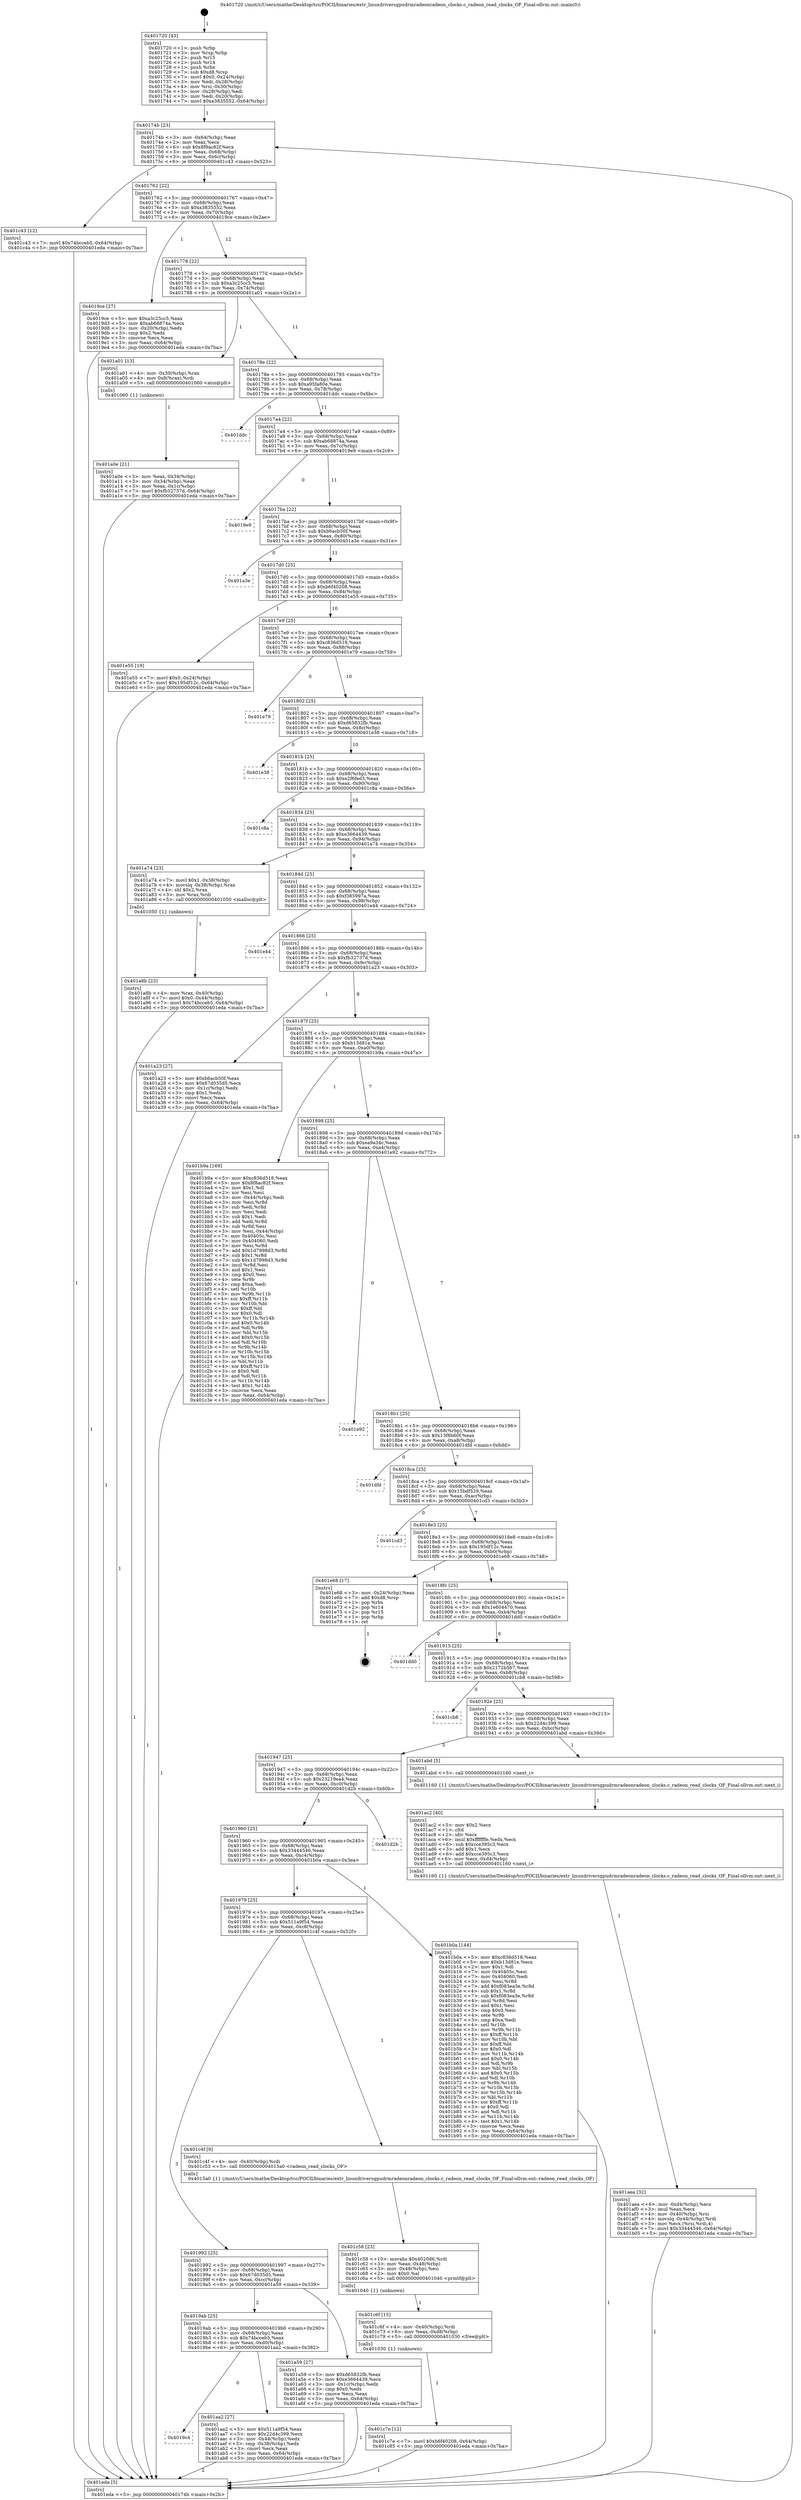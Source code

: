 digraph "0x401720" {
  label = "0x401720 (/mnt/c/Users/mathe/Desktop/tcc/POCII/binaries/extr_linuxdriversgpudrmradeonradeon_clocks.c_radeon_read_clocks_OF_Final-ollvm.out::main(0))"
  labelloc = "t"
  node[shape=record]

  Entry [label="",width=0.3,height=0.3,shape=circle,fillcolor=black,style=filled]
  "0x40174b" [label="{
     0x40174b [23]\l
     | [instrs]\l
     &nbsp;&nbsp;0x40174b \<+3\>: mov -0x64(%rbp),%eax\l
     &nbsp;&nbsp;0x40174e \<+2\>: mov %eax,%ecx\l
     &nbsp;&nbsp;0x401750 \<+6\>: sub $0x8f8ac82f,%ecx\l
     &nbsp;&nbsp;0x401756 \<+3\>: mov %eax,-0x68(%rbp)\l
     &nbsp;&nbsp;0x401759 \<+3\>: mov %ecx,-0x6c(%rbp)\l
     &nbsp;&nbsp;0x40175c \<+6\>: je 0000000000401c43 \<main+0x523\>\l
  }"]
  "0x401c43" [label="{
     0x401c43 [12]\l
     | [instrs]\l
     &nbsp;&nbsp;0x401c43 \<+7\>: movl $0x74bcceb5,-0x64(%rbp)\l
     &nbsp;&nbsp;0x401c4a \<+5\>: jmp 0000000000401eda \<main+0x7ba\>\l
  }"]
  "0x401762" [label="{
     0x401762 [22]\l
     | [instrs]\l
     &nbsp;&nbsp;0x401762 \<+5\>: jmp 0000000000401767 \<main+0x47\>\l
     &nbsp;&nbsp;0x401767 \<+3\>: mov -0x68(%rbp),%eax\l
     &nbsp;&nbsp;0x40176a \<+5\>: sub $0xa3835552,%eax\l
     &nbsp;&nbsp;0x40176f \<+3\>: mov %eax,-0x70(%rbp)\l
     &nbsp;&nbsp;0x401772 \<+6\>: je 00000000004019ce \<main+0x2ae\>\l
  }"]
  Exit [label="",width=0.3,height=0.3,shape=circle,fillcolor=black,style=filled,peripheries=2]
  "0x4019ce" [label="{
     0x4019ce [27]\l
     | [instrs]\l
     &nbsp;&nbsp;0x4019ce \<+5\>: mov $0xa3c25cc5,%eax\l
     &nbsp;&nbsp;0x4019d3 \<+5\>: mov $0xab68874a,%ecx\l
     &nbsp;&nbsp;0x4019d8 \<+3\>: mov -0x20(%rbp),%edx\l
     &nbsp;&nbsp;0x4019db \<+3\>: cmp $0x2,%edx\l
     &nbsp;&nbsp;0x4019de \<+3\>: cmovne %ecx,%eax\l
     &nbsp;&nbsp;0x4019e1 \<+3\>: mov %eax,-0x64(%rbp)\l
     &nbsp;&nbsp;0x4019e4 \<+5\>: jmp 0000000000401eda \<main+0x7ba\>\l
  }"]
  "0x401778" [label="{
     0x401778 [22]\l
     | [instrs]\l
     &nbsp;&nbsp;0x401778 \<+5\>: jmp 000000000040177d \<main+0x5d\>\l
     &nbsp;&nbsp;0x40177d \<+3\>: mov -0x68(%rbp),%eax\l
     &nbsp;&nbsp;0x401780 \<+5\>: sub $0xa3c25cc5,%eax\l
     &nbsp;&nbsp;0x401785 \<+3\>: mov %eax,-0x74(%rbp)\l
     &nbsp;&nbsp;0x401788 \<+6\>: je 0000000000401a01 \<main+0x2e1\>\l
  }"]
  "0x401eda" [label="{
     0x401eda [5]\l
     | [instrs]\l
     &nbsp;&nbsp;0x401eda \<+5\>: jmp 000000000040174b \<main+0x2b\>\l
  }"]
  "0x401720" [label="{
     0x401720 [43]\l
     | [instrs]\l
     &nbsp;&nbsp;0x401720 \<+1\>: push %rbp\l
     &nbsp;&nbsp;0x401721 \<+3\>: mov %rsp,%rbp\l
     &nbsp;&nbsp;0x401724 \<+2\>: push %r15\l
     &nbsp;&nbsp;0x401726 \<+2\>: push %r14\l
     &nbsp;&nbsp;0x401728 \<+1\>: push %rbx\l
     &nbsp;&nbsp;0x401729 \<+7\>: sub $0xd8,%rsp\l
     &nbsp;&nbsp;0x401730 \<+7\>: movl $0x0,-0x24(%rbp)\l
     &nbsp;&nbsp;0x401737 \<+3\>: mov %edi,-0x28(%rbp)\l
     &nbsp;&nbsp;0x40173a \<+4\>: mov %rsi,-0x30(%rbp)\l
     &nbsp;&nbsp;0x40173e \<+3\>: mov -0x28(%rbp),%edi\l
     &nbsp;&nbsp;0x401741 \<+3\>: mov %edi,-0x20(%rbp)\l
     &nbsp;&nbsp;0x401744 \<+7\>: movl $0xa3835552,-0x64(%rbp)\l
  }"]
  "0x401c7e" [label="{
     0x401c7e [12]\l
     | [instrs]\l
     &nbsp;&nbsp;0x401c7e \<+7\>: movl $0xb6f40208,-0x64(%rbp)\l
     &nbsp;&nbsp;0x401c85 \<+5\>: jmp 0000000000401eda \<main+0x7ba\>\l
  }"]
  "0x401a01" [label="{
     0x401a01 [13]\l
     | [instrs]\l
     &nbsp;&nbsp;0x401a01 \<+4\>: mov -0x30(%rbp),%rax\l
     &nbsp;&nbsp;0x401a05 \<+4\>: mov 0x8(%rax),%rdi\l
     &nbsp;&nbsp;0x401a09 \<+5\>: call 0000000000401060 \<atoi@plt\>\l
     | [calls]\l
     &nbsp;&nbsp;0x401060 \{1\} (unknown)\l
  }"]
  "0x40178e" [label="{
     0x40178e [22]\l
     | [instrs]\l
     &nbsp;&nbsp;0x40178e \<+5\>: jmp 0000000000401793 \<main+0x73\>\l
     &nbsp;&nbsp;0x401793 \<+3\>: mov -0x68(%rbp),%eax\l
     &nbsp;&nbsp;0x401796 \<+5\>: sub $0xa95fa80e,%eax\l
     &nbsp;&nbsp;0x40179b \<+3\>: mov %eax,-0x78(%rbp)\l
     &nbsp;&nbsp;0x40179e \<+6\>: je 0000000000401ddc \<main+0x6bc\>\l
  }"]
  "0x401a0e" [label="{
     0x401a0e [21]\l
     | [instrs]\l
     &nbsp;&nbsp;0x401a0e \<+3\>: mov %eax,-0x34(%rbp)\l
     &nbsp;&nbsp;0x401a11 \<+3\>: mov -0x34(%rbp),%eax\l
     &nbsp;&nbsp;0x401a14 \<+3\>: mov %eax,-0x1c(%rbp)\l
     &nbsp;&nbsp;0x401a17 \<+7\>: movl $0xfb32737d,-0x64(%rbp)\l
     &nbsp;&nbsp;0x401a1e \<+5\>: jmp 0000000000401eda \<main+0x7ba\>\l
  }"]
  "0x401c6f" [label="{
     0x401c6f [15]\l
     | [instrs]\l
     &nbsp;&nbsp;0x401c6f \<+4\>: mov -0x40(%rbp),%rdi\l
     &nbsp;&nbsp;0x401c73 \<+6\>: mov %eax,-0xd8(%rbp)\l
     &nbsp;&nbsp;0x401c79 \<+5\>: call 0000000000401030 \<free@plt\>\l
     | [calls]\l
     &nbsp;&nbsp;0x401030 \{1\} (unknown)\l
  }"]
  "0x401ddc" [label="{
     0x401ddc\l
  }", style=dashed]
  "0x4017a4" [label="{
     0x4017a4 [22]\l
     | [instrs]\l
     &nbsp;&nbsp;0x4017a4 \<+5\>: jmp 00000000004017a9 \<main+0x89\>\l
     &nbsp;&nbsp;0x4017a9 \<+3\>: mov -0x68(%rbp),%eax\l
     &nbsp;&nbsp;0x4017ac \<+5\>: sub $0xab68874a,%eax\l
     &nbsp;&nbsp;0x4017b1 \<+3\>: mov %eax,-0x7c(%rbp)\l
     &nbsp;&nbsp;0x4017b4 \<+6\>: je 00000000004019e9 \<main+0x2c9\>\l
  }"]
  "0x401c58" [label="{
     0x401c58 [23]\l
     | [instrs]\l
     &nbsp;&nbsp;0x401c58 \<+10\>: movabs $0x4020d6,%rdi\l
     &nbsp;&nbsp;0x401c62 \<+3\>: mov %eax,-0x48(%rbp)\l
     &nbsp;&nbsp;0x401c65 \<+3\>: mov -0x48(%rbp),%esi\l
     &nbsp;&nbsp;0x401c68 \<+2\>: mov $0x0,%al\l
     &nbsp;&nbsp;0x401c6a \<+5\>: call 0000000000401040 \<printf@plt\>\l
     | [calls]\l
     &nbsp;&nbsp;0x401040 \{1\} (unknown)\l
  }"]
  "0x4019e9" [label="{
     0x4019e9\l
  }", style=dashed]
  "0x4017ba" [label="{
     0x4017ba [22]\l
     | [instrs]\l
     &nbsp;&nbsp;0x4017ba \<+5\>: jmp 00000000004017bf \<main+0x9f\>\l
     &nbsp;&nbsp;0x4017bf \<+3\>: mov -0x68(%rbp),%eax\l
     &nbsp;&nbsp;0x4017c2 \<+5\>: sub $0xb6acb50f,%eax\l
     &nbsp;&nbsp;0x4017c7 \<+3\>: mov %eax,-0x80(%rbp)\l
     &nbsp;&nbsp;0x4017ca \<+6\>: je 0000000000401a3e \<main+0x31e\>\l
  }"]
  "0x401aea" [label="{
     0x401aea [32]\l
     | [instrs]\l
     &nbsp;&nbsp;0x401aea \<+6\>: mov -0xd4(%rbp),%ecx\l
     &nbsp;&nbsp;0x401af0 \<+3\>: imul %eax,%ecx\l
     &nbsp;&nbsp;0x401af3 \<+4\>: mov -0x40(%rbp),%rsi\l
     &nbsp;&nbsp;0x401af7 \<+4\>: movslq -0x44(%rbp),%rdi\l
     &nbsp;&nbsp;0x401afb \<+3\>: mov %ecx,(%rsi,%rdi,4)\l
     &nbsp;&nbsp;0x401afe \<+7\>: movl $0x33444546,-0x64(%rbp)\l
     &nbsp;&nbsp;0x401b05 \<+5\>: jmp 0000000000401eda \<main+0x7ba\>\l
  }"]
  "0x401a3e" [label="{
     0x401a3e\l
  }", style=dashed]
  "0x4017d0" [label="{
     0x4017d0 [25]\l
     | [instrs]\l
     &nbsp;&nbsp;0x4017d0 \<+5\>: jmp 00000000004017d5 \<main+0xb5\>\l
     &nbsp;&nbsp;0x4017d5 \<+3\>: mov -0x68(%rbp),%eax\l
     &nbsp;&nbsp;0x4017d8 \<+5\>: sub $0xb6f40208,%eax\l
     &nbsp;&nbsp;0x4017dd \<+6\>: mov %eax,-0x84(%rbp)\l
     &nbsp;&nbsp;0x4017e3 \<+6\>: je 0000000000401e55 \<main+0x735\>\l
  }"]
  "0x401ac2" [label="{
     0x401ac2 [40]\l
     | [instrs]\l
     &nbsp;&nbsp;0x401ac2 \<+5\>: mov $0x2,%ecx\l
     &nbsp;&nbsp;0x401ac7 \<+1\>: cltd\l
     &nbsp;&nbsp;0x401ac8 \<+2\>: idiv %ecx\l
     &nbsp;&nbsp;0x401aca \<+6\>: imul $0xfffffffe,%edx,%ecx\l
     &nbsp;&nbsp;0x401ad0 \<+6\>: sub $0xcce395c3,%ecx\l
     &nbsp;&nbsp;0x401ad6 \<+3\>: add $0x1,%ecx\l
     &nbsp;&nbsp;0x401ad9 \<+6\>: add $0xcce395c3,%ecx\l
     &nbsp;&nbsp;0x401adf \<+6\>: mov %ecx,-0xd4(%rbp)\l
     &nbsp;&nbsp;0x401ae5 \<+5\>: call 0000000000401160 \<next_i\>\l
     | [calls]\l
     &nbsp;&nbsp;0x401160 \{1\} (/mnt/c/Users/mathe/Desktop/tcc/POCII/binaries/extr_linuxdriversgpudrmradeonradeon_clocks.c_radeon_read_clocks_OF_Final-ollvm.out::next_i)\l
  }"]
  "0x401e55" [label="{
     0x401e55 [19]\l
     | [instrs]\l
     &nbsp;&nbsp;0x401e55 \<+7\>: movl $0x0,-0x24(%rbp)\l
     &nbsp;&nbsp;0x401e5c \<+7\>: movl $0x195df12c,-0x64(%rbp)\l
     &nbsp;&nbsp;0x401e63 \<+5\>: jmp 0000000000401eda \<main+0x7ba\>\l
  }"]
  "0x4017e9" [label="{
     0x4017e9 [25]\l
     | [instrs]\l
     &nbsp;&nbsp;0x4017e9 \<+5\>: jmp 00000000004017ee \<main+0xce\>\l
     &nbsp;&nbsp;0x4017ee \<+3\>: mov -0x68(%rbp),%eax\l
     &nbsp;&nbsp;0x4017f1 \<+5\>: sub $0xc836d518,%eax\l
     &nbsp;&nbsp;0x4017f6 \<+6\>: mov %eax,-0x88(%rbp)\l
     &nbsp;&nbsp;0x4017fc \<+6\>: je 0000000000401e79 \<main+0x759\>\l
  }"]
  "0x4019c4" [label="{
     0x4019c4\l
  }", style=dashed]
  "0x401e79" [label="{
     0x401e79\l
  }", style=dashed]
  "0x401802" [label="{
     0x401802 [25]\l
     | [instrs]\l
     &nbsp;&nbsp;0x401802 \<+5\>: jmp 0000000000401807 \<main+0xe7\>\l
     &nbsp;&nbsp;0x401807 \<+3\>: mov -0x68(%rbp),%eax\l
     &nbsp;&nbsp;0x40180a \<+5\>: sub $0xd65832fb,%eax\l
     &nbsp;&nbsp;0x40180f \<+6\>: mov %eax,-0x8c(%rbp)\l
     &nbsp;&nbsp;0x401815 \<+6\>: je 0000000000401e38 \<main+0x718\>\l
  }"]
  "0x401aa2" [label="{
     0x401aa2 [27]\l
     | [instrs]\l
     &nbsp;&nbsp;0x401aa2 \<+5\>: mov $0x511a9f54,%eax\l
     &nbsp;&nbsp;0x401aa7 \<+5\>: mov $0x22d4c399,%ecx\l
     &nbsp;&nbsp;0x401aac \<+3\>: mov -0x44(%rbp),%edx\l
     &nbsp;&nbsp;0x401aaf \<+3\>: cmp -0x38(%rbp),%edx\l
     &nbsp;&nbsp;0x401ab2 \<+3\>: cmovl %ecx,%eax\l
     &nbsp;&nbsp;0x401ab5 \<+3\>: mov %eax,-0x64(%rbp)\l
     &nbsp;&nbsp;0x401ab8 \<+5\>: jmp 0000000000401eda \<main+0x7ba\>\l
  }"]
  "0x401e38" [label="{
     0x401e38\l
  }", style=dashed]
  "0x40181b" [label="{
     0x40181b [25]\l
     | [instrs]\l
     &nbsp;&nbsp;0x40181b \<+5\>: jmp 0000000000401820 \<main+0x100\>\l
     &nbsp;&nbsp;0x401820 \<+3\>: mov -0x68(%rbp),%eax\l
     &nbsp;&nbsp;0x401823 \<+5\>: sub $0xe2f6fed3,%eax\l
     &nbsp;&nbsp;0x401828 \<+6\>: mov %eax,-0x90(%rbp)\l
     &nbsp;&nbsp;0x40182e \<+6\>: je 0000000000401c8a \<main+0x56a\>\l
  }"]
  "0x401a8b" [label="{
     0x401a8b [23]\l
     | [instrs]\l
     &nbsp;&nbsp;0x401a8b \<+4\>: mov %rax,-0x40(%rbp)\l
     &nbsp;&nbsp;0x401a8f \<+7\>: movl $0x0,-0x44(%rbp)\l
     &nbsp;&nbsp;0x401a96 \<+7\>: movl $0x74bcceb5,-0x64(%rbp)\l
     &nbsp;&nbsp;0x401a9d \<+5\>: jmp 0000000000401eda \<main+0x7ba\>\l
  }"]
  "0x401c8a" [label="{
     0x401c8a\l
  }", style=dashed]
  "0x401834" [label="{
     0x401834 [25]\l
     | [instrs]\l
     &nbsp;&nbsp;0x401834 \<+5\>: jmp 0000000000401839 \<main+0x119\>\l
     &nbsp;&nbsp;0x401839 \<+3\>: mov -0x68(%rbp),%eax\l
     &nbsp;&nbsp;0x40183c \<+5\>: sub $0xe3664439,%eax\l
     &nbsp;&nbsp;0x401841 \<+6\>: mov %eax,-0x94(%rbp)\l
     &nbsp;&nbsp;0x401847 \<+6\>: je 0000000000401a74 \<main+0x354\>\l
  }"]
  "0x4019ab" [label="{
     0x4019ab [25]\l
     | [instrs]\l
     &nbsp;&nbsp;0x4019ab \<+5\>: jmp 00000000004019b0 \<main+0x290\>\l
     &nbsp;&nbsp;0x4019b0 \<+3\>: mov -0x68(%rbp),%eax\l
     &nbsp;&nbsp;0x4019b3 \<+5\>: sub $0x74bcceb5,%eax\l
     &nbsp;&nbsp;0x4019b8 \<+6\>: mov %eax,-0xd0(%rbp)\l
     &nbsp;&nbsp;0x4019be \<+6\>: je 0000000000401aa2 \<main+0x382\>\l
  }"]
  "0x401a74" [label="{
     0x401a74 [23]\l
     | [instrs]\l
     &nbsp;&nbsp;0x401a74 \<+7\>: movl $0x1,-0x38(%rbp)\l
     &nbsp;&nbsp;0x401a7b \<+4\>: movslq -0x38(%rbp),%rax\l
     &nbsp;&nbsp;0x401a7f \<+4\>: shl $0x2,%rax\l
     &nbsp;&nbsp;0x401a83 \<+3\>: mov %rax,%rdi\l
     &nbsp;&nbsp;0x401a86 \<+5\>: call 0000000000401050 \<malloc@plt\>\l
     | [calls]\l
     &nbsp;&nbsp;0x401050 \{1\} (unknown)\l
  }"]
  "0x40184d" [label="{
     0x40184d [25]\l
     | [instrs]\l
     &nbsp;&nbsp;0x40184d \<+5\>: jmp 0000000000401852 \<main+0x132\>\l
     &nbsp;&nbsp;0x401852 \<+3\>: mov -0x68(%rbp),%eax\l
     &nbsp;&nbsp;0x401855 \<+5\>: sub $0xf385997a,%eax\l
     &nbsp;&nbsp;0x40185a \<+6\>: mov %eax,-0x98(%rbp)\l
     &nbsp;&nbsp;0x401860 \<+6\>: je 0000000000401e44 \<main+0x724\>\l
  }"]
  "0x401a59" [label="{
     0x401a59 [27]\l
     | [instrs]\l
     &nbsp;&nbsp;0x401a59 \<+5\>: mov $0xd65832fb,%eax\l
     &nbsp;&nbsp;0x401a5e \<+5\>: mov $0xe3664439,%ecx\l
     &nbsp;&nbsp;0x401a63 \<+3\>: mov -0x1c(%rbp),%edx\l
     &nbsp;&nbsp;0x401a66 \<+3\>: cmp $0x0,%edx\l
     &nbsp;&nbsp;0x401a69 \<+3\>: cmove %ecx,%eax\l
     &nbsp;&nbsp;0x401a6c \<+3\>: mov %eax,-0x64(%rbp)\l
     &nbsp;&nbsp;0x401a6f \<+5\>: jmp 0000000000401eda \<main+0x7ba\>\l
  }"]
  "0x401e44" [label="{
     0x401e44\l
  }", style=dashed]
  "0x401866" [label="{
     0x401866 [25]\l
     | [instrs]\l
     &nbsp;&nbsp;0x401866 \<+5\>: jmp 000000000040186b \<main+0x14b\>\l
     &nbsp;&nbsp;0x40186b \<+3\>: mov -0x68(%rbp),%eax\l
     &nbsp;&nbsp;0x40186e \<+5\>: sub $0xfb32737d,%eax\l
     &nbsp;&nbsp;0x401873 \<+6\>: mov %eax,-0x9c(%rbp)\l
     &nbsp;&nbsp;0x401879 \<+6\>: je 0000000000401a23 \<main+0x303\>\l
  }"]
  "0x401992" [label="{
     0x401992 [25]\l
     | [instrs]\l
     &nbsp;&nbsp;0x401992 \<+5\>: jmp 0000000000401997 \<main+0x277\>\l
     &nbsp;&nbsp;0x401997 \<+3\>: mov -0x68(%rbp),%eax\l
     &nbsp;&nbsp;0x40199a \<+5\>: sub $0x67d035d5,%eax\l
     &nbsp;&nbsp;0x40199f \<+6\>: mov %eax,-0xcc(%rbp)\l
     &nbsp;&nbsp;0x4019a5 \<+6\>: je 0000000000401a59 \<main+0x339\>\l
  }"]
  "0x401a23" [label="{
     0x401a23 [27]\l
     | [instrs]\l
     &nbsp;&nbsp;0x401a23 \<+5\>: mov $0xb6acb50f,%eax\l
     &nbsp;&nbsp;0x401a28 \<+5\>: mov $0x67d035d5,%ecx\l
     &nbsp;&nbsp;0x401a2d \<+3\>: mov -0x1c(%rbp),%edx\l
     &nbsp;&nbsp;0x401a30 \<+3\>: cmp $0x1,%edx\l
     &nbsp;&nbsp;0x401a33 \<+3\>: cmovl %ecx,%eax\l
     &nbsp;&nbsp;0x401a36 \<+3\>: mov %eax,-0x64(%rbp)\l
     &nbsp;&nbsp;0x401a39 \<+5\>: jmp 0000000000401eda \<main+0x7ba\>\l
  }"]
  "0x40187f" [label="{
     0x40187f [25]\l
     | [instrs]\l
     &nbsp;&nbsp;0x40187f \<+5\>: jmp 0000000000401884 \<main+0x164\>\l
     &nbsp;&nbsp;0x401884 \<+3\>: mov -0x68(%rbp),%eax\l
     &nbsp;&nbsp;0x401887 \<+5\>: sub $0xb13d81e,%eax\l
     &nbsp;&nbsp;0x40188c \<+6\>: mov %eax,-0xa0(%rbp)\l
     &nbsp;&nbsp;0x401892 \<+6\>: je 0000000000401b9a \<main+0x47a\>\l
  }"]
  "0x401c4f" [label="{
     0x401c4f [9]\l
     | [instrs]\l
     &nbsp;&nbsp;0x401c4f \<+4\>: mov -0x40(%rbp),%rdi\l
     &nbsp;&nbsp;0x401c53 \<+5\>: call 00000000004015a0 \<radeon_read_clocks_OF\>\l
     | [calls]\l
     &nbsp;&nbsp;0x4015a0 \{1\} (/mnt/c/Users/mathe/Desktop/tcc/POCII/binaries/extr_linuxdriversgpudrmradeonradeon_clocks.c_radeon_read_clocks_OF_Final-ollvm.out::radeon_read_clocks_OF)\l
  }"]
  "0x401b9a" [label="{
     0x401b9a [169]\l
     | [instrs]\l
     &nbsp;&nbsp;0x401b9a \<+5\>: mov $0xc836d518,%eax\l
     &nbsp;&nbsp;0x401b9f \<+5\>: mov $0x8f8ac82f,%ecx\l
     &nbsp;&nbsp;0x401ba4 \<+2\>: mov $0x1,%dl\l
     &nbsp;&nbsp;0x401ba6 \<+2\>: xor %esi,%esi\l
     &nbsp;&nbsp;0x401ba8 \<+3\>: mov -0x44(%rbp),%edi\l
     &nbsp;&nbsp;0x401bab \<+3\>: mov %esi,%r8d\l
     &nbsp;&nbsp;0x401bae \<+3\>: sub %edi,%r8d\l
     &nbsp;&nbsp;0x401bb1 \<+2\>: mov %esi,%edi\l
     &nbsp;&nbsp;0x401bb3 \<+3\>: sub $0x1,%edi\l
     &nbsp;&nbsp;0x401bb6 \<+3\>: add %edi,%r8d\l
     &nbsp;&nbsp;0x401bb9 \<+3\>: sub %r8d,%esi\l
     &nbsp;&nbsp;0x401bbc \<+3\>: mov %esi,-0x44(%rbp)\l
     &nbsp;&nbsp;0x401bbf \<+7\>: mov 0x40405c,%esi\l
     &nbsp;&nbsp;0x401bc6 \<+7\>: mov 0x404060,%edi\l
     &nbsp;&nbsp;0x401bcd \<+3\>: mov %esi,%r8d\l
     &nbsp;&nbsp;0x401bd0 \<+7\>: add $0x1d7998d3,%r8d\l
     &nbsp;&nbsp;0x401bd7 \<+4\>: sub $0x1,%r8d\l
     &nbsp;&nbsp;0x401bdb \<+7\>: sub $0x1d7998d3,%r8d\l
     &nbsp;&nbsp;0x401be2 \<+4\>: imul %r8d,%esi\l
     &nbsp;&nbsp;0x401be6 \<+3\>: and $0x1,%esi\l
     &nbsp;&nbsp;0x401be9 \<+3\>: cmp $0x0,%esi\l
     &nbsp;&nbsp;0x401bec \<+4\>: sete %r9b\l
     &nbsp;&nbsp;0x401bf0 \<+3\>: cmp $0xa,%edi\l
     &nbsp;&nbsp;0x401bf3 \<+4\>: setl %r10b\l
     &nbsp;&nbsp;0x401bf7 \<+3\>: mov %r9b,%r11b\l
     &nbsp;&nbsp;0x401bfa \<+4\>: xor $0xff,%r11b\l
     &nbsp;&nbsp;0x401bfe \<+3\>: mov %r10b,%bl\l
     &nbsp;&nbsp;0x401c01 \<+3\>: xor $0xff,%bl\l
     &nbsp;&nbsp;0x401c04 \<+3\>: xor $0x0,%dl\l
     &nbsp;&nbsp;0x401c07 \<+3\>: mov %r11b,%r14b\l
     &nbsp;&nbsp;0x401c0a \<+4\>: and $0x0,%r14b\l
     &nbsp;&nbsp;0x401c0e \<+3\>: and %dl,%r9b\l
     &nbsp;&nbsp;0x401c11 \<+3\>: mov %bl,%r15b\l
     &nbsp;&nbsp;0x401c14 \<+4\>: and $0x0,%r15b\l
     &nbsp;&nbsp;0x401c18 \<+3\>: and %dl,%r10b\l
     &nbsp;&nbsp;0x401c1b \<+3\>: or %r9b,%r14b\l
     &nbsp;&nbsp;0x401c1e \<+3\>: or %r10b,%r15b\l
     &nbsp;&nbsp;0x401c21 \<+3\>: xor %r15b,%r14b\l
     &nbsp;&nbsp;0x401c24 \<+3\>: or %bl,%r11b\l
     &nbsp;&nbsp;0x401c27 \<+4\>: xor $0xff,%r11b\l
     &nbsp;&nbsp;0x401c2b \<+3\>: or $0x0,%dl\l
     &nbsp;&nbsp;0x401c2e \<+3\>: and %dl,%r11b\l
     &nbsp;&nbsp;0x401c31 \<+3\>: or %r11b,%r14b\l
     &nbsp;&nbsp;0x401c34 \<+4\>: test $0x1,%r14b\l
     &nbsp;&nbsp;0x401c38 \<+3\>: cmovne %ecx,%eax\l
     &nbsp;&nbsp;0x401c3b \<+3\>: mov %eax,-0x64(%rbp)\l
     &nbsp;&nbsp;0x401c3e \<+5\>: jmp 0000000000401eda \<main+0x7ba\>\l
  }"]
  "0x401898" [label="{
     0x401898 [25]\l
     | [instrs]\l
     &nbsp;&nbsp;0x401898 \<+5\>: jmp 000000000040189d \<main+0x17d\>\l
     &nbsp;&nbsp;0x40189d \<+3\>: mov -0x68(%rbp),%eax\l
     &nbsp;&nbsp;0x4018a0 \<+5\>: sub $0xea9a34c,%eax\l
     &nbsp;&nbsp;0x4018a5 \<+6\>: mov %eax,-0xa4(%rbp)\l
     &nbsp;&nbsp;0x4018ab \<+6\>: je 0000000000401e92 \<main+0x772\>\l
  }"]
  "0x401979" [label="{
     0x401979 [25]\l
     | [instrs]\l
     &nbsp;&nbsp;0x401979 \<+5\>: jmp 000000000040197e \<main+0x25e\>\l
     &nbsp;&nbsp;0x40197e \<+3\>: mov -0x68(%rbp),%eax\l
     &nbsp;&nbsp;0x401981 \<+5\>: sub $0x511a9f54,%eax\l
     &nbsp;&nbsp;0x401986 \<+6\>: mov %eax,-0xc8(%rbp)\l
     &nbsp;&nbsp;0x40198c \<+6\>: je 0000000000401c4f \<main+0x52f\>\l
  }"]
  "0x401e92" [label="{
     0x401e92\l
  }", style=dashed]
  "0x4018b1" [label="{
     0x4018b1 [25]\l
     | [instrs]\l
     &nbsp;&nbsp;0x4018b1 \<+5\>: jmp 00000000004018b6 \<main+0x196\>\l
     &nbsp;&nbsp;0x4018b6 \<+3\>: mov -0x68(%rbp),%eax\l
     &nbsp;&nbsp;0x4018b9 \<+5\>: sub $0x13f8b60f,%eax\l
     &nbsp;&nbsp;0x4018be \<+6\>: mov %eax,-0xa8(%rbp)\l
     &nbsp;&nbsp;0x4018c4 \<+6\>: je 0000000000401dfd \<main+0x6dd\>\l
  }"]
  "0x401b0a" [label="{
     0x401b0a [144]\l
     | [instrs]\l
     &nbsp;&nbsp;0x401b0a \<+5\>: mov $0xc836d518,%eax\l
     &nbsp;&nbsp;0x401b0f \<+5\>: mov $0xb13d81e,%ecx\l
     &nbsp;&nbsp;0x401b14 \<+2\>: mov $0x1,%dl\l
     &nbsp;&nbsp;0x401b16 \<+7\>: mov 0x40405c,%esi\l
     &nbsp;&nbsp;0x401b1d \<+7\>: mov 0x404060,%edi\l
     &nbsp;&nbsp;0x401b24 \<+3\>: mov %esi,%r8d\l
     &nbsp;&nbsp;0x401b27 \<+7\>: add $0xf083ea3e,%r8d\l
     &nbsp;&nbsp;0x401b2e \<+4\>: sub $0x1,%r8d\l
     &nbsp;&nbsp;0x401b32 \<+7\>: sub $0xf083ea3e,%r8d\l
     &nbsp;&nbsp;0x401b39 \<+4\>: imul %r8d,%esi\l
     &nbsp;&nbsp;0x401b3d \<+3\>: and $0x1,%esi\l
     &nbsp;&nbsp;0x401b40 \<+3\>: cmp $0x0,%esi\l
     &nbsp;&nbsp;0x401b43 \<+4\>: sete %r9b\l
     &nbsp;&nbsp;0x401b47 \<+3\>: cmp $0xa,%edi\l
     &nbsp;&nbsp;0x401b4a \<+4\>: setl %r10b\l
     &nbsp;&nbsp;0x401b4e \<+3\>: mov %r9b,%r11b\l
     &nbsp;&nbsp;0x401b51 \<+4\>: xor $0xff,%r11b\l
     &nbsp;&nbsp;0x401b55 \<+3\>: mov %r10b,%bl\l
     &nbsp;&nbsp;0x401b58 \<+3\>: xor $0xff,%bl\l
     &nbsp;&nbsp;0x401b5b \<+3\>: xor $0x0,%dl\l
     &nbsp;&nbsp;0x401b5e \<+3\>: mov %r11b,%r14b\l
     &nbsp;&nbsp;0x401b61 \<+4\>: and $0x0,%r14b\l
     &nbsp;&nbsp;0x401b65 \<+3\>: and %dl,%r9b\l
     &nbsp;&nbsp;0x401b68 \<+3\>: mov %bl,%r15b\l
     &nbsp;&nbsp;0x401b6b \<+4\>: and $0x0,%r15b\l
     &nbsp;&nbsp;0x401b6f \<+3\>: and %dl,%r10b\l
     &nbsp;&nbsp;0x401b72 \<+3\>: or %r9b,%r14b\l
     &nbsp;&nbsp;0x401b75 \<+3\>: or %r10b,%r15b\l
     &nbsp;&nbsp;0x401b78 \<+3\>: xor %r15b,%r14b\l
     &nbsp;&nbsp;0x401b7b \<+3\>: or %bl,%r11b\l
     &nbsp;&nbsp;0x401b7e \<+4\>: xor $0xff,%r11b\l
     &nbsp;&nbsp;0x401b82 \<+3\>: or $0x0,%dl\l
     &nbsp;&nbsp;0x401b85 \<+3\>: and %dl,%r11b\l
     &nbsp;&nbsp;0x401b88 \<+3\>: or %r11b,%r14b\l
     &nbsp;&nbsp;0x401b8b \<+4\>: test $0x1,%r14b\l
     &nbsp;&nbsp;0x401b8f \<+3\>: cmovne %ecx,%eax\l
     &nbsp;&nbsp;0x401b92 \<+3\>: mov %eax,-0x64(%rbp)\l
     &nbsp;&nbsp;0x401b95 \<+5\>: jmp 0000000000401eda \<main+0x7ba\>\l
  }"]
  "0x401dfd" [label="{
     0x401dfd\l
  }", style=dashed]
  "0x4018ca" [label="{
     0x4018ca [25]\l
     | [instrs]\l
     &nbsp;&nbsp;0x4018ca \<+5\>: jmp 00000000004018cf \<main+0x1af\>\l
     &nbsp;&nbsp;0x4018cf \<+3\>: mov -0x68(%rbp),%eax\l
     &nbsp;&nbsp;0x4018d2 \<+5\>: sub $0x15bdf529,%eax\l
     &nbsp;&nbsp;0x4018d7 \<+6\>: mov %eax,-0xac(%rbp)\l
     &nbsp;&nbsp;0x4018dd \<+6\>: je 0000000000401cd3 \<main+0x5b3\>\l
  }"]
  "0x401960" [label="{
     0x401960 [25]\l
     | [instrs]\l
     &nbsp;&nbsp;0x401960 \<+5\>: jmp 0000000000401965 \<main+0x245\>\l
     &nbsp;&nbsp;0x401965 \<+3\>: mov -0x68(%rbp),%eax\l
     &nbsp;&nbsp;0x401968 \<+5\>: sub $0x33444546,%eax\l
     &nbsp;&nbsp;0x40196d \<+6\>: mov %eax,-0xc4(%rbp)\l
     &nbsp;&nbsp;0x401973 \<+6\>: je 0000000000401b0a \<main+0x3ea\>\l
  }"]
  "0x401cd3" [label="{
     0x401cd3\l
  }", style=dashed]
  "0x4018e3" [label="{
     0x4018e3 [25]\l
     | [instrs]\l
     &nbsp;&nbsp;0x4018e3 \<+5\>: jmp 00000000004018e8 \<main+0x1c8\>\l
     &nbsp;&nbsp;0x4018e8 \<+3\>: mov -0x68(%rbp),%eax\l
     &nbsp;&nbsp;0x4018eb \<+5\>: sub $0x195df12c,%eax\l
     &nbsp;&nbsp;0x4018f0 \<+6\>: mov %eax,-0xb0(%rbp)\l
     &nbsp;&nbsp;0x4018f6 \<+6\>: je 0000000000401e68 \<main+0x748\>\l
  }"]
  "0x401d2b" [label="{
     0x401d2b\l
  }", style=dashed]
  "0x401e68" [label="{
     0x401e68 [17]\l
     | [instrs]\l
     &nbsp;&nbsp;0x401e68 \<+3\>: mov -0x24(%rbp),%eax\l
     &nbsp;&nbsp;0x401e6b \<+7\>: add $0xd8,%rsp\l
     &nbsp;&nbsp;0x401e72 \<+1\>: pop %rbx\l
     &nbsp;&nbsp;0x401e73 \<+2\>: pop %r14\l
     &nbsp;&nbsp;0x401e75 \<+2\>: pop %r15\l
     &nbsp;&nbsp;0x401e77 \<+1\>: pop %rbp\l
     &nbsp;&nbsp;0x401e78 \<+1\>: ret\l
  }"]
  "0x4018fc" [label="{
     0x4018fc [25]\l
     | [instrs]\l
     &nbsp;&nbsp;0x4018fc \<+5\>: jmp 0000000000401901 \<main+0x1e1\>\l
     &nbsp;&nbsp;0x401901 \<+3\>: mov -0x68(%rbp),%eax\l
     &nbsp;&nbsp;0x401904 \<+5\>: sub $0x1e604470,%eax\l
     &nbsp;&nbsp;0x401909 \<+6\>: mov %eax,-0xb4(%rbp)\l
     &nbsp;&nbsp;0x40190f \<+6\>: je 0000000000401dd0 \<main+0x6b0\>\l
  }"]
  "0x401947" [label="{
     0x401947 [25]\l
     | [instrs]\l
     &nbsp;&nbsp;0x401947 \<+5\>: jmp 000000000040194c \<main+0x22c\>\l
     &nbsp;&nbsp;0x40194c \<+3\>: mov -0x68(%rbp),%eax\l
     &nbsp;&nbsp;0x40194f \<+5\>: sub $0x23219ea4,%eax\l
     &nbsp;&nbsp;0x401954 \<+6\>: mov %eax,-0xc0(%rbp)\l
     &nbsp;&nbsp;0x40195a \<+6\>: je 0000000000401d2b \<main+0x60b\>\l
  }"]
  "0x401dd0" [label="{
     0x401dd0\l
  }", style=dashed]
  "0x401915" [label="{
     0x401915 [25]\l
     | [instrs]\l
     &nbsp;&nbsp;0x401915 \<+5\>: jmp 000000000040191a \<main+0x1fa\>\l
     &nbsp;&nbsp;0x40191a \<+3\>: mov -0x68(%rbp),%eax\l
     &nbsp;&nbsp;0x40191d \<+5\>: sub $0x2172b567,%eax\l
     &nbsp;&nbsp;0x401922 \<+6\>: mov %eax,-0xb8(%rbp)\l
     &nbsp;&nbsp;0x401928 \<+6\>: je 0000000000401cb8 \<main+0x598\>\l
  }"]
  "0x401abd" [label="{
     0x401abd [5]\l
     | [instrs]\l
     &nbsp;&nbsp;0x401abd \<+5\>: call 0000000000401160 \<next_i\>\l
     | [calls]\l
     &nbsp;&nbsp;0x401160 \{1\} (/mnt/c/Users/mathe/Desktop/tcc/POCII/binaries/extr_linuxdriversgpudrmradeonradeon_clocks.c_radeon_read_clocks_OF_Final-ollvm.out::next_i)\l
  }"]
  "0x401cb8" [label="{
     0x401cb8\l
  }", style=dashed]
  "0x40192e" [label="{
     0x40192e [25]\l
     | [instrs]\l
     &nbsp;&nbsp;0x40192e \<+5\>: jmp 0000000000401933 \<main+0x213\>\l
     &nbsp;&nbsp;0x401933 \<+3\>: mov -0x68(%rbp),%eax\l
     &nbsp;&nbsp;0x401936 \<+5\>: sub $0x22d4c399,%eax\l
     &nbsp;&nbsp;0x40193b \<+6\>: mov %eax,-0xbc(%rbp)\l
     &nbsp;&nbsp;0x401941 \<+6\>: je 0000000000401abd \<main+0x39d\>\l
  }"]
  Entry -> "0x401720" [label=" 1"]
  "0x40174b" -> "0x401c43" [label=" 1"]
  "0x40174b" -> "0x401762" [label=" 13"]
  "0x401e68" -> Exit [label=" 1"]
  "0x401762" -> "0x4019ce" [label=" 1"]
  "0x401762" -> "0x401778" [label=" 12"]
  "0x4019ce" -> "0x401eda" [label=" 1"]
  "0x401720" -> "0x40174b" [label=" 1"]
  "0x401eda" -> "0x40174b" [label=" 13"]
  "0x401e55" -> "0x401eda" [label=" 1"]
  "0x401778" -> "0x401a01" [label=" 1"]
  "0x401778" -> "0x40178e" [label=" 11"]
  "0x401a01" -> "0x401a0e" [label=" 1"]
  "0x401a0e" -> "0x401eda" [label=" 1"]
  "0x401c7e" -> "0x401eda" [label=" 1"]
  "0x40178e" -> "0x401ddc" [label=" 0"]
  "0x40178e" -> "0x4017a4" [label=" 11"]
  "0x401c6f" -> "0x401c7e" [label=" 1"]
  "0x4017a4" -> "0x4019e9" [label=" 0"]
  "0x4017a4" -> "0x4017ba" [label=" 11"]
  "0x401c58" -> "0x401c6f" [label=" 1"]
  "0x4017ba" -> "0x401a3e" [label=" 0"]
  "0x4017ba" -> "0x4017d0" [label=" 11"]
  "0x401c4f" -> "0x401c58" [label=" 1"]
  "0x4017d0" -> "0x401e55" [label=" 1"]
  "0x4017d0" -> "0x4017e9" [label=" 10"]
  "0x401c43" -> "0x401eda" [label=" 1"]
  "0x4017e9" -> "0x401e79" [label=" 0"]
  "0x4017e9" -> "0x401802" [label=" 10"]
  "0x401b9a" -> "0x401eda" [label=" 1"]
  "0x401802" -> "0x401e38" [label=" 0"]
  "0x401802" -> "0x40181b" [label=" 10"]
  "0x401b0a" -> "0x401eda" [label=" 1"]
  "0x40181b" -> "0x401c8a" [label=" 0"]
  "0x40181b" -> "0x401834" [label=" 10"]
  "0x401ac2" -> "0x401aea" [label=" 1"]
  "0x401834" -> "0x401a74" [label=" 1"]
  "0x401834" -> "0x40184d" [label=" 9"]
  "0x401abd" -> "0x401ac2" [label=" 1"]
  "0x40184d" -> "0x401e44" [label=" 0"]
  "0x40184d" -> "0x401866" [label=" 9"]
  "0x401aa2" -> "0x401eda" [label=" 2"]
  "0x401866" -> "0x401a23" [label=" 1"]
  "0x401866" -> "0x40187f" [label=" 8"]
  "0x401a23" -> "0x401eda" [label=" 1"]
  "0x4019ab" -> "0x401aa2" [label=" 2"]
  "0x40187f" -> "0x401b9a" [label=" 1"]
  "0x40187f" -> "0x401898" [label=" 7"]
  "0x401aea" -> "0x401eda" [label=" 1"]
  "0x401898" -> "0x401e92" [label=" 0"]
  "0x401898" -> "0x4018b1" [label=" 7"]
  "0x401a74" -> "0x401a8b" [label=" 1"]
  "0x4018b1" -> "0x401dfd" [label=" 0"]
  "0x4018b1" -> "0x4018ca" [label=" 7"]
  "0x401a59" -> "0x401eda" [label=" 1"]
  "0x4018ca" -> "0x401cd3" [label=" 0"]
  "0x4018ca" -> "0x4018e3" [label=" 7"]
  "0x401992" -> "0x401a59" [label=" 1"]
  "0x4018e3" -> "0x401e68" [label=" 1"]
  "0x4018e3" -> "0x4018fc" [label=" 6"]
  "0x4019ab" -> "0x4019c4" [label=" 0"]
  "0x4018fc" -> "0x401dd0" [label=" 0"]
  "0x4018fc" -> "0x401915" [label=" 6"]
  "0x401979" -> "0x401c4f" [label=" 1"]
  "0x401915" -> "0x401cb8" [label=" 0"]
  "0x401915" -> "0x40192e" [label=" 6"]
  "0x401a8b" -> "0x401eda" [label=" 1"]
  "0x40192e" -> "0x401abd" [label=" 1"]
  "0x40192e" -> "0x401947" [label=" 5"]
  "0x401979" -> "0x401992" [label=" 3"]
  "0x401947" -> "0x401d2b" [label=" 0"]
  "0x401947" -> "0x401960" [label=" 5"]
  "0x401992" -> "0x4019ab" [label=" 2"]
  "0x401960" -> "0x401b0a" [label=" 1"]
  "0x401960" -> "0x401979" [label=" 4"]
}
